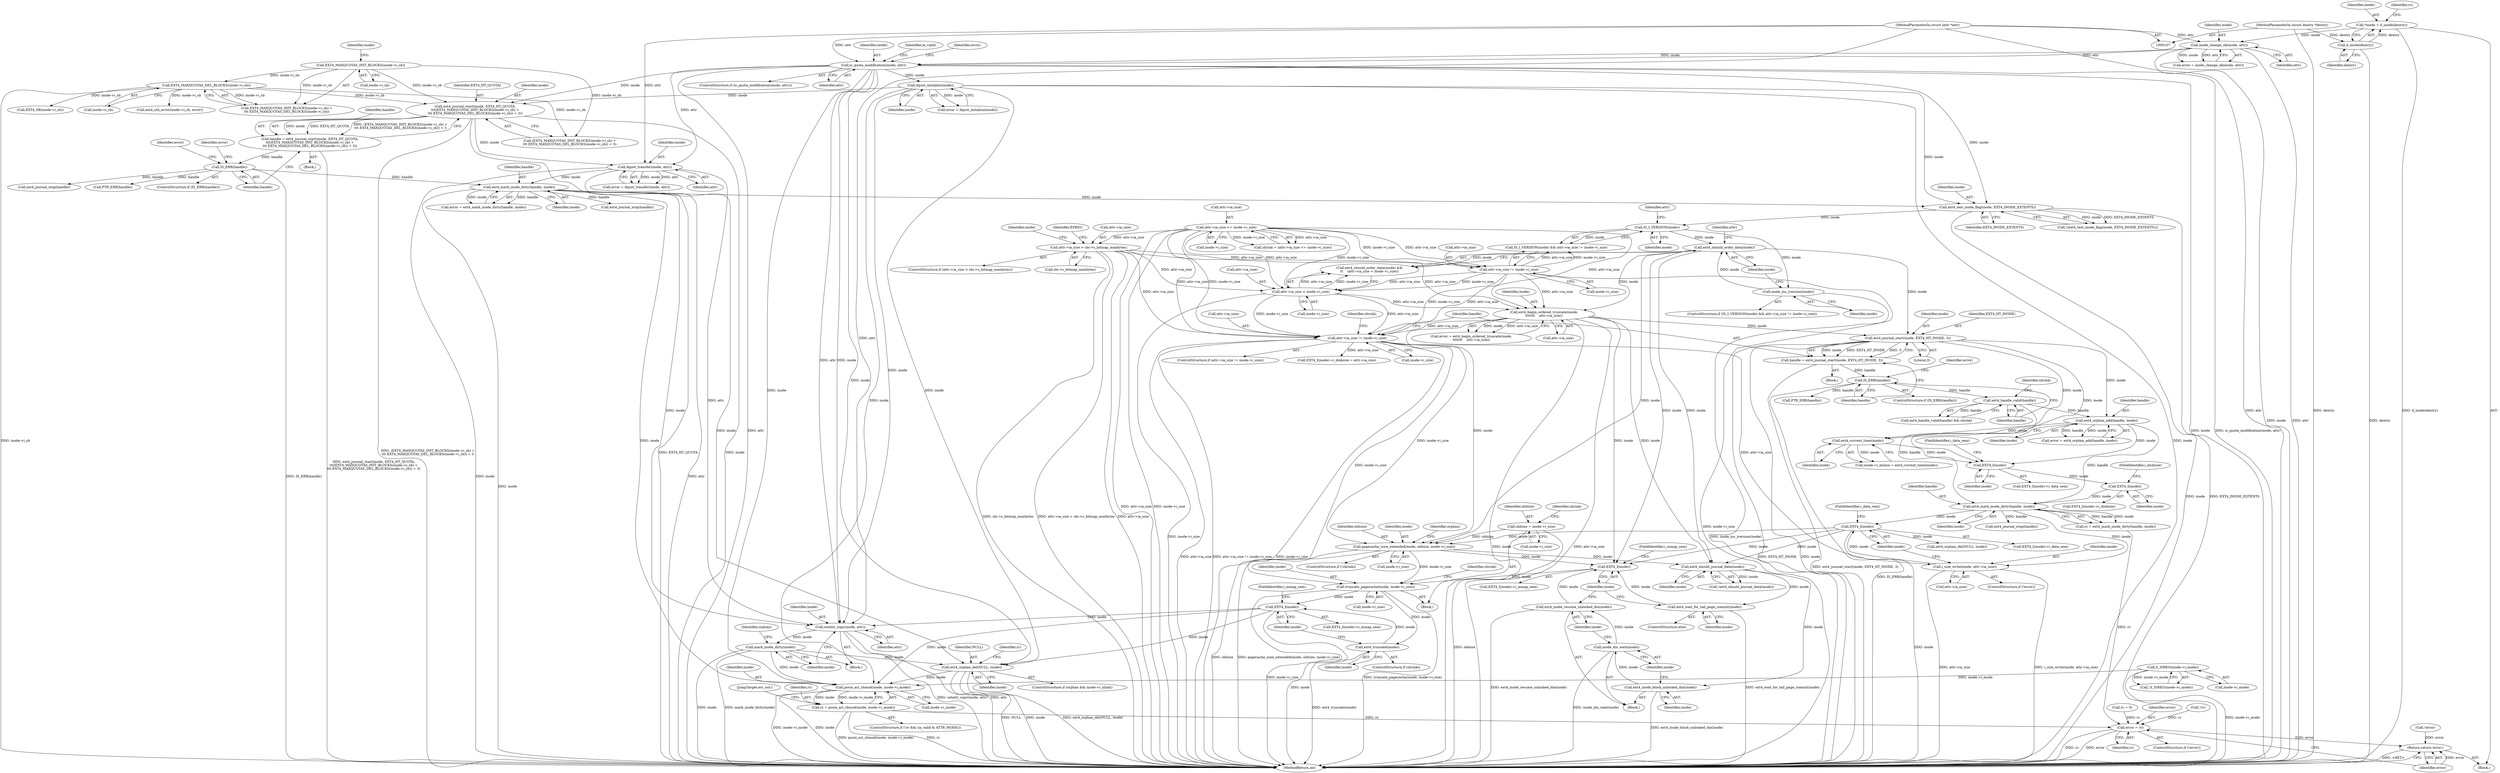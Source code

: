 digraph "0_linux_ea3d7209ca01da209cda6f0dea8be9cc4b7a933b_7@API" {
"1000522" [label="(Call,posix_acl_chmod(inode, inode->i_mode))"];
"1000246" [label="(Call,ext4_mark_inode_dirty(handle, inode))"];
"1000198" [label="(Call,IS_ERR(handle))"];
"1000181" [label="(Call,handle = ext4_journal_start(inode, EXT4_HT_QUOTA,\n\t\t\t(EXT4_MAXQUOTAS_INIT_BLOCKS(inode->i_sb) +\n\t\t\t EXT4_MAXQUOTAS_DEL_BLOCKS(inode->i_sb)) + 3))"];
"1000183" [label="(Call,ext4_journal_start(inode, EXT4_HT_QUOTA,\n\t\t\t(EXT4_MAXQUOTAS_INIT_BLOCKS(inode->i_sb) +\n\t\t\t EXT4_MAXQUOTAS_DEL_BLOCKS(inode->i_sb)) + 3))"];
"1000141" [label="(Call,is_quota_modification(inode, attr))"];
"1000133" [label="(Call,inode_change_ok(inode, attr))"];
"1000112" [label="(Call,*inode = d_inode(dentry))"];
"1000114" [label="(Call,d_inode(dentry))"];
"1000108" [label="(MethodParameterIn,struct dentry *dentry)"];
"1000109" [label="(MethodParameterIn,struct iattr *attr)"];
"1000147" [label="(Call,dquot_initialize(inode))"];
"1000188" [label="(Call,EXT4_MAXQUOTAS_INIT_BLOCKS(inode->i_sb))"];
"1000192" [label="(Call,EXT4_MAXQUOTAS_DEL_BLOCKS(inode->i_sb))"];
"1000208" [label="(Call,dquot_transfer(inode, attr))"];
"1000502" [label="(Call,mark_inode_dirty(inode))"];
"1000499" [label="(Call,setattr_copy(inode, attr))"];
"1000492" [label="(Call,EXT4_I(inode))"];
"1000487" [label="(Call,ext4_truncate(inode))"];
"1000480" [label="(Call,truncate_pagecache(inode, inode->i_size))"];
"1000477" [label="(Call,EXT4_I(inode))"];
"1000335" [label="(Call,ext4_begin_ordered_truncate(inode,\n\t\t\t\t\t\t\t    attr->ia_size))"];
"1000323" [label="(Call,ext4_should_order_data(inode))"];
"1000310" [label="(Call,IS_I_VERSION(inode))"];
"1000277" [label="(Call,ext4_test_inode_flag(inode, EXT4_INODE_EXTENTS))"];
"1000319" [label="(Call,inode_inc_iversion(inode))"];
"1000325" [label="(Call,attr->ia_size < inode->i_size)"];
"1000289" [label="(Call,attr->ia_size > sbi->s_bitmap_maxbytes)"];
"1000268" [label="(Call,attr->ia_size <= inode->i_size)"];
"1000312" [label="(Call,attr->ia_size != inode->i_size)"];
"1000451" [label="(Call,pagecache_isize_extended(inode, oldsize, inode->i_size))"];
"1000434" [label="(Call,EXT4_I(inode))"];
"1000426" [label="(Call,i_size_write(inode, attr->ia_size))"];
"1000414" [label="(Call,ext4_mark_inode_dirty(handle, inode))"];
"1000375" [label="(Call,ext4_orphan_add(handle, inode))"];
"1000369" [label="(Call,ext4_handle_valid(handle))"];
"1000359" [label="(Call,IS_ERR(handle))"];
"1000352" [label="(Call,handle = ext4_journal_start(inode, EXT4_HT_INODE, 3))"];
"1000354" [label="(Call,ext4_journal_start(inode, EXT4_HT_INODE, 3))"];
"1000406" [label="(Call,EXT4_I(inode))"];
"1000401" [label="(Call,EXT4_I(inode))"];
"1000389" [label="(Call,ext4_current_time(inode))"];
"1000344" [label="(Call,attr->ia_size != inode->i_size)"];
"1000260" [label="(Call,oldsize = inode->i_size)"];
"1000469" [label="(Call,ext4_inode_resume_unlocked_dio(inode))"];
"1000467" [label="(Call,inode_dio_wait(inode))"];
"1000465" [label="(Call,ext4_inode_block_unlocked_dio(inode))"];
"1000462" [label="(Call,ext4_should_journal_data(inode))"];
"1000472" [label="(Call,ext4_wait_for_tail_page_commit(inode))"];
"1000510" [label="(Call,ext4_orphan_del(NULL, inode))"];
"1000301" [label="(Call,S_ISREG(inode->i_mode))"];
"1000520" [label="(Call,rc = posix_acl_chmod(inode, inode->i_mode))"];
"1000536" [label="(Call,error = rc)"];
"1000539" [label="(Return,return error;)"];
"1000351" [label="(Block,)"];
"1000433" [label="(Call,EXT4_I(inode)->i_data_sem)"];
"1000141" [label="(Call,is_quota_modification(inode, attr))"];
"1000193" [label="(Call,inode->i_sb)"];
"1000202" [label="(Identifier,error)"];
"1000491" [label="(Call,EXT4_I(inode)->i_mmap_sem)"];
"1000324" [label="(Identifier,inode)"];
"1000277" [label="(Call,ext4_test_inode_flag(inode, EXT4_INODE_EXTENTS))"];
"1000401" [label="(Call,EXT4_I(inode))"];
"1000184" [label="(Identifier,inode)"];
"1000327" [label="(Identifier,attr)"];
"1000400" [label="(Call,EXT4_I(inode)->i_data_sem)"];
"1000353" [label="(Identifier,handle)"];
"1000302" [label="(Call,inode->i_mode)"];
"1000269" [label="(Call,attr->ia_size)"];
"1000479" [label="(FieldIdentifier,i_mmap_sem)"];
"1000448" [label="(ControlStructure,if (!shrink))"];
"1000541" [label="(MethodReturn,int)"];
"1000157" [label="(Identifier,ia_valid)"];
"1000194" [label="(Identifier,inode)"];
"1000210" [label="(Identifier,attr)"];
"1000415" [label="(Identifier,handle)"];
"1000406" [label="(Call,EXT4_I(inode))"];
"1000355" [label="(Identifier,inode)"];
"1000356" [label="(Identifier,EXT4_HT_INODE)"];
"1000300" [label="(Call,!S_ISREG(inode->i_mode))"];
"1000537" [label="(Identifier,error)"];
"1000272" [label="(Call,inode->i_size)"];
"1000262" [label="(Call,inode->i_size)"];
"1000528" [label="(Call,ext4_std_error(inode->i_sb, error))"];
"1000186" [label="(Call,(EXT4_MAXQUOTAS_INIT_BLOCKS(inode->i_sb) +\n\t\t\t EXT4_MAXQUOTAS_DEL_BLOCKS(inode->i_sb)) + 3)"];
"1000335" [label="(Call,ext4_begin_ordered_truncate(inode,\n\t\t\t\t\t\t\t    attr->ia_size))"];
"1000336" [label="(Identifier,inode)"];
"1000461" [label="(Call,!ext4_should_journal_data(inode))"];
"1000377" [label="(Identifier,inode)"];
"1000390" [label="(Identifier,inode)"];
"1000523" [label="(Identifier,inode)"];
"1000499" [label="(Call,setattr_copy(inode, attr))"];
"1000260" [label="(Call,oldsize = inode->i_size)"];
"1000188" [label="(Call,EXT4_MAXQUOTAS_INIT_BLOCKS(inode->i_sb))"];
"1000477" [label="(Call,EXT4_I(inode))"];
"1000454" [label="(Call,inode->i_size)"];
"1000187" [label="(Call,EXT4_MAXQUOTAS_INIT_BLOCKS(inode->i_sb) +\n\t\t\t EXT4_MAXQUOTAS_DEL_BLOCKS(inode->i_sb))"];
"1000267" [label="(Identifier,shrink)"];
"1000301" [label="(Call,S_ISREG(inode->i_mode))"];
"1000183" [label="(Call,ext4_journal_start(inode, EXT4_HT_QUOTA,\n\t\t\t(EXT4_MAXQUOTAS_INIT_BLOCKS(inode->i_sb) +\n\t\t\t EXT4_MAXQUOTAS_DEL_BLOCKS(inode->i_sb)) + 3))"];
"1000352" [label="(Call,handle = ext4_journal_start(inode, EXT4_HT_INODE, 3))"];
"1000486" [label="(Identifier,shrink)"];
"1000354" [label="(Call,ext4_journal_start(inode, EXT4_HT_INODE, 3))"];
"1000326" [label="(Call,attr->ia_size)"];
"1000405" [label="(Call,EXT4_I(inode)->i_disksize)"];
"1000434" [label="(Call,EXT4_I(inode))"];
"1000538" [label="(Identifier,rc)"];
"1000314" [label="(Identifier,attr)"];
"1000471" [label="(ControlStructure,else)"];
"1000140" [label="(ControlStructure,if (is_quota_modification(inode, attr)))"];
"1000527" [label="(JumpTarget,err_out:)"];
"1000348" [label="(Call,inode->i_size)"];
"1000244" [label="(Call,error = ext4_mark_inode_dirty(handle, inode))"];
"1000203" [label="(Call,PTR_ERR(handle))"];
"1000320" [label="(Identifier,inode)"];
"1000427" [label="(Identifier,inode)"];
"1000181" [label="(Call,handle = ext4_journal_start(inode, EXT4_HT_QUOTA,\n\t\t\t(EXT4_MAXQUOTAS_INIT_BLOCKS(inode->i_sb) +\n\t\t\t EXT4_MAXQUOTAS_DEL_BLOCKS(inode->i_sb)) + 3))"];
"1000248" [label="(Identifier,inode)"];
"1000288" [label="(ControlStructure,if (attr->ia_size > sbi->s_bitmap_maxbytes))"];
"1000261" [label="(Identifier,oldsize)"];
"1000214" [label="(Call,ext4_journal_stop(handle))"];
"1000452" [label="(Identifier,inode)"];
"1000478" [label="(Identifier,inode)"];
"1000147" [label="(Call,dquot_initialize(inode))"];
"1000146" [label="(Identifier,error)"];
"1000435" [label="(Identifier,inode)"];
"1000375" [label="(Call,ext4_orphan_add(handle, inode))"];
"1000268" [label="(Call,attr->ia_size <= inode->i_size)"];
"1000450" [label="(Identifier,shrink)"];
"1000198" [label="(Call,IS_ERR(handle))"];
"1000516" [label="(Identifier,rc)"];
"1000536" [label="(Call,error = rc)"];
"1000323" [label="(Call,ext4_should_order_data(inode))"];
"1000414" [label="(Call,ext4_mark_inode_dirty(handle, inode))"];
"1000408" [label="(FieldIdentifier,i_disksize)"];
"1000513" [label="(ControlStructure,if (!rc && (ia_valid & ATTR_MODE)))"];
"1000311" [label="(Identifier,inode)"];
"1000266" [label="(Call,shrink = (attr->ia_size <= inode->i_size))"];
"1000284" [label="(Call,EXT4_SB(inode->i_sb))"];
"1000402" [label="(Identifier,inode)"];
"1000464" [label="(Block,)"];
"1000485" [label="(ControlStructure,if (shrink))"];
"1000143" [label="(Identifier,attr)"];
"1000371" [label="(Identifier,shrink)"];
"1000115" [label="(Identifier,dentry)"];
"1000360" [label="(Identifier,handle)"];
"1000521" [label="(Identifier,rc)"];
"1000520" [label="(Call,rc = posix_acl_chmod(inode, inode->i_mode))"];
"1000337" [label="(Call,attr->ia_size)"];
"1000359" [label="(Call,IS_ERR(handle))"];
"1000522" [label="(Call,posix_acl_chmod(inode, inode->i_mode))"];
"1000498" [label="(Block,)"];
"1000416" [label="(Identifier,inode)"];
"1000437" [label="(Call,ext4_journal_stop(handle))"];
"1000473" [label="(Identifier,inode)"];
"1000511" [label="(Identifier,NULL)"];
"1000376" [label="(Identifier,handle)"];
"1000470" [label="(Identifier,inode)"];
"1000113" [label="(Identifier,inode)"];
"1000134" [label="(Identifier,inode)"];
"1000428" [label="(Call,attr->ia_size)"];
"1000357" [label="(Literal,3)"];
"1000322" [label="(Call,ext4_should_order_data(inode) &&\n\t\t    (attr->ia_size < inode->i_size))"];
"1000385" [label="(Call,inode->i_mtime = ext4_current_time(inode))"];
"1000515" [label="(Call,!rc)"];
"1000290" [label="(Call,attr->ia_size)"];
"1000502" [label="(Call,mark_inode_dirty(inode))"];
"1000423" [label="(ControlStructure,if (!error))"];
"1000309" [label="(Call,IS_I_VERSION(inode) && attr->ia_size != inode->i_size)"];
"1000488" [label="(Identifier,inode)"];
"1000109" [label="(MethodParameterIn,struct iattr *attr)"];
"1000472" [label="(Call,ext4_wait_for_tail_page_commit(inode))"];
"1000476" [label="(Call,EXT4_I(inode)->i_mmap_sem)"];
"1000316" [label="(Call,inode->i_size)"];
"1000458" [label="(Identifier,orphan)"];
"1000436" [label="(FieldIdentifier,i_data_sem)"];
"1000389" [label="(Call,ext4_current_time(inode))"];
"1000289" [label="(Call,attr->ia_size > sbi->s_bitmap_maxbytes)"];
"1000482" [label="(Call,inode->i_size)"];
"1000504" [label="(ControlStructure,if (orphan && inode->i_nlink))"];
"1000303" [label="(Identifier,inode)"];
"1000466" [label="(Identifier,inode)"];
"1000451" [label="(Call,pagecache_isize_extended(inode, oldsize, inode->i_size))"];
"1000370" [label="(Identifier,handle)"];
"1000364" [label="(Call,PTR_ERR(handle))"];
"1000481" [label="(Identifier,inode)"];
"1000412" [label="(Call,rc = ext4_mark_inode_dirty(handle, inode))"];
"1000373" [label="(Call,error = ext4_orphan_add(handle, inode))"];
"1000492" [label="(Call,EXT4_I(inode))"];
"1000192" [label="(Call,EXT4_MAXQUOTAS_DEL_BLOCKS(inode->i_sb))"];
"1000112" [label="(Call,*inode = d_inode(dentry))"];
"1000510" [label="(Call,ext4_orphan_del(NULL, inode))"];
"1000512" [label="(Identifier,inode)"];
"1000182" [label="(Identifier,handle)"];
"1000480" [label="(Call,truncate_pagecache(inode, inode->i_size))"];
"1000257" [label="(Block,)"];
"1000343" [label="(ControlStructure,if (attr->ia_size != inode->i_size))"];
"1000533" [label="(ControlStructure,if (!error))"];
"1000249" [label="(Call,ext4_journal_stop(handle))"];
"1000131" [label="(Call,error = inode_change_ok(inode, attr))"];
"1000493" [label="(Identifier,inode)"];
"1000453" [label="(Identifier,oldsize)"];
"1000444" [label="(Call,ext4_orphan_del(NULL, inode))"];
"1000363" [label="(Identifier,error)"];
"1000148" [label="(Identifier,inode)"];
"1000469" [label="(Call,ext4_inode_resume_unlocked_dio(inode))"];
"1000278" [label="(Identifier,inode)"];
"1000540" [label="(Identifier,error)"];
"1000524" [label="(Call,inode->i_mode)"];
"1000179" [label="(Block,)"];
"1000279" [label="(Identifier,EXT4_INODE_EXTENTS)"];
"1000298" [label="(Identifier,EFBIG)"];
"1000368" [label="(Call,ext4_handle_valid(handle) && shrink)"];
"1000209" [label="(Identifier,inode)"];
"1000246" [label="(Call,ext4_mark_inode_dirty(handle, inode))"];
"1000145" [label="(Call,error = dquot_initialize(inode))"];
"1000206" [label="(Call,error = dquot_transfer(inode, attr))"];
"1000142" [label="(Identifier,inode)"];
"1000369" [label="(Call,ext4_handle_valid(handle))"];
"1000135" [label="(Identifier,attr)"];
"1000325" [label="(Call,attr->ia_size < inode->i_size)"];
"1000207" [label="(Identifier,error)"];
"1000185" [label="(Identifier,EXT4_HT_QUOTA)"];
"1000312" [label="(Call,attr->ia_size != inode->i_size)"];
"1000465" [label="(Call,ext4_inode_block_unlocked_dio(inode))"];
"1000403" [label="(FieldIdentifier,i_data_sem)"];
"1000539" [label="(Return,return error;)"];
"1000404" [label="(Call,EXT4_I(inode)->i_disksize = attr->ia_size)"];
"1000308" [label="(ControlStructure,if (IS_I_VERSION(inode) && attr->ia_size != inode->i_size))"];
"1000467" [label="(Call,inode_dio_wait(inode))"];
"1000500" [label="(Identifier,inode)"];
"1000494" [label="(FieldIdentifier,i_mmap_sem)"];
"1000462" [label="(Call,ext4_should_journal_data(inode))"];
"1000208" [label="(Call,dquot_transfer(inode, attr))"];
"1000329" [label="(Call,inode->i_size)"];
"1000197" [label="(ControlStructure,if (IS_ERR(handle)))"];
"1000189" [label="(Call,inode->i_sb)"];
"1000276" [label="(Call,!(ext4_test_inode_flag(inode, EXT4_INODE_EXTENTS)))"];
"1000118" [label="(Call,rc = 0)"];
"1000119" [label="(Identifier,rc)"];
"1000506" [label="(Identifier,orphan)"];
"1000114" [label="(Call,d_inode(dentry))"];
"1000358" [label="(ControlStructure,if (IS_ERR(handle)))"];
"1000313" [label="(Call,attr->ia_size)"];
"1000310" [label="(Call,IS_I_VERSION(inode))"];
"1000407" [label="(Identifier,inode)"];
"1000463" [label="(Identifier,inode)"];
"1000534" [label="(Call,!error)"];
"1000293" [label="(Call,sbi->s_bitmap_maxbytes)"];
"1000503" [label="(Identifier,inode)"];
"1000247" [label="(Identifier,handle)"];
"1000468" [label="(Identifier,inode)"];
"1000345" [label="(Call,attr->ia_size)"];
"1000133" [label="(Call,inode_change_ok(inode, attr))"];
"1000319" [label="(Call,inode_inc_iversion(inode))"];
"1000426" [label="(Call,i_size_write(inode, attr->ia_size))"];
"1000199" [label="(Identifier,handle)"];
"1000501" [label="(Identifier,attr)"];
"1000333" [label="(Call,error = ext4_begin_ordered_truncate(inode,\n\t\t\t\t\t\t\t    attr->ia_size))"];
"1000344" [label="(Call,attr->ia_size != inode->i_size)"];
"1000108" [label="(MethodParameterIn,struct dentry *dentry)"];
"1000487" [label="(Call,ext4_truncate(inode))"];
"1000110" [label="(Block,)"];
"1000522" -> "1000520"  [label="AST: "];
"1000522" -> "1000524"  [label="CFG: "];
"1000523" -> "1000522"  [label="AST: "];
"1000524" -> "1000522"  [label="AST: "];
"1000520" -> "1000522"  [label="CFG: "];
"1000522" -> "1000541"  [label="DDG: inode->i_mode"];
"1000522" -> "1000541"  [label="DDG: inode"];
"1000522" -> "1000520"  [label="DDG: inode"];
"1000522" -> "1000520"  [label="DDG: inode->i_mode"];
"1000246" -> "1000522"  [label="DDG: inode"];
"1000141" -> "1000522"  [label="DDG: inode"];
"1000502" -> "1000522"  [label="DDG: inode"];
"1000492" -> "1000522"  [label="DDG: inode"];
"1000147" -> "1000522"  [label="DDG: inode"];
"1000510" -> "1000522"  [label="DDG: inode"];
"1000301" -> "1000522"  [label="DDG: inode->i_mode"];
"1000246" -> "1000244"  [label="AST: "];
"1000246" -> "1000248"  [label="CFG: "];
"1000247" -> "1000246"  [label="AST: "];
"1000248" -> "1000246"  [label="AST: "];
"1000244" -> "1000246"  [label="CFG: "];
"1000246" -> "1000541"  [label="DDG: inode"];
"1000246" -> "1000244"  [label="DDG: handle"];
"1000246" -> "1000244"  [label="DDG: inode"];
"1000198" -> "1000246"  [label="DDG: handle"];
"1000208" -> "1000246"  [label="DDG: inode"];
"1000246" -> "1000249"  [label="DDG: handle"];
"1000246" -> "1000277"  [label="DDG: inode"];
"1000246" -> "1000499"  [label="DDG: inode"];
"1000246" -> "1000510"  [label="DDG: inode"];
"1000198" -> "1000197"  [label="AST: "];
"1000198" -> "1000199"  [label="CFG: "];
"1000199" -> "1000198"  [label="AST: "];
"1000202" -> "1000198"  [label="CFG: "];
"1000207" -> "1000198"  [label="CFG: "];
"1000198" -> "1000541"  [label="DDG: IS_ERR(handle)"];
"1000181" -> "1000198"  [label="DDG: handle"];
"1000198" -> "1000203"  [label="DDG: handle"];
"1000198" -> "1000214"  [label="DDG: handle"];
"1000181" -> "1000179"  [label="AST: "];
"1000181" -> "1000183"  [label="CFG: "];
"1000182" -> "1000181"  [label="AST: "];
"1000183" -> "1000181"  [label="AST: "];
"1000199" -> "1000181"  [label="CFG: "];
"1000181" -> "1000541"  [label="DDG: ext4_journal_start(inode, EXT4_HT_QUOTA,\n\t\t\t(EXT4_MAXQUOTAS_INIT_BLOCKS(inode->i_sb) +\n\t\t\t EXT4_MAXQUOTAS_DEL_BLOCKS(inode->i_sb)) + 3)"];
"1000183" -> "1000181"  [label="DDG: inode"];
"1000183" -> "1000181"  [label="DDG: EXT4_HT_QUOTA"];
"1000183" -> "1000181"  [label="DDG: (EXT4_MAXQUOTAS_INIT_BLOCKS(inode->i_sb) +\n\t\t\t EXT4_MAXQUOTAS_DEL_BLOCKS(inode->i_sb)) + 3"];
"1000183" -> "1000186"  [label="CFG: "];
"1000184" -> "1000183"  [label="AST: "];
"1000185" -> "1000183"  [label="AST: "];
"1000186" -> "1000183"  [label="AST: "];
"1000183" -> "1000541"  [label="DDG: (EXT4_MAXQUOTAS_INIT_BLOCKS(inode->i_sb) +\n\t\t\t EXT4_MAXQUOTAS_DEL_BLOCKS(inode->i_sb)) + 3"];
"1000183" -> "1000541"  [label="DDG: EXT4_HT_QUOTA"];
"1000183" -> "1000541"  [label="DDG: inode"];
"1000141" -> "1000183"  [label="DDG: inode"];
"1000147" -> "1000183"  [label="DDG: inode"];
"1000188" -> "1000183"  [label="DDG: inode->i_sb"];
"1000192" -> "1000183"  [label="DDG: inode->i_sb"];
"1000183" -> "1000208"  [label="DDG: inode"];
"1000141" -> "1000140"  [label="AST: "];
"1000141" -> "1000143"  [label="CFG: "];
"1000142" -> "1000141"  [label="AST: "];
"1000143" -> "1000141"  [label="AST: "];
"1000146" -> "1000141"  [label="CFG: "];
"1000157" -> "1000141"  [label="CFG: "];
"1000141" -> "1000541"  [label="DDG: inode"];
"1000141" -> "1000541"  [label="DDG: is_quota_modification(inode, attr)"];
"1000141" -> "1000541"  [label="DDG: attr"];
"1000133" -> "1000141"  [label="DDG: inode"];
"1000133" -> "1000141"  [label="DDG: attr"];
"1000109" -> "1000141"  [label="DDG: attr"];
"1000141" -> "1000147"  [label="DDG: inode"];
"1000141" -> "1000208"  [label="DDG: attr"];
"1000141" -> "1000277"  [label="DDG: inode"];
"1000141" -> "1000499"  [label="DDG: inode"];
"1000141" -> "1000499"  [label="DDG: attr"];
"1000141" -> "1000510"  [label="DDG: inode"];
"1000133" -> "1000131"  [label="AST: "];
"1000133" -> "1000135"  [label="CFG: "];
"1000134" -> "1000133"  [label="AST: "];
"1000135" -> "1000133"  [label="AST: "];
"1000131" -> "1000133"  [label="CFG: "];
"1000133" -> "1000541"  [label="DDG: inode"];
"1000133" -> "1000541"  [label="DDG: attr"];
"1000133" -> "1000131"  [label="DDG: inode"];
"1000133" -> "1000131"  [label="DDG: attr"];
"1000112" -> "1000133"  [label="DDG: inode"];
"1000109" -> "1000133"  [label="DDG: attr"];
"1000112" -> "1000110"  [label="AST: "];
"1000112" -> "1000114"  [label="CFG: "];
"1000113" -> "1000112"  [label="AST: "];
"1000114" -> "1000112"  [label="AST: "];
"1000119" -> "1000112"  [label="CFG: "];
"1000112" -> "1000541"  [label="DDG: d_inode(dentry)"];
"1000114" -> "1000112"  [label="DDG: dentry"];
"1000114" -> "1000115"  [label="CFG: "];
"1000115" -> "1000114"  [label="AST: "];
"1000114" -> "1000541"  [label="DDG: dentry"];
"1000108" -> "1000114"  [label="DDG: dentry"];
"1000108" -> "1000107"  [label="AST: "];
"1000108" -> "1000541"  [label="DDG: dentry"];
"1000109" -> "1000107"  [label="AST: "];
"1000109" -> "1000541"  [label="DDG: attr"];
"1000109" -> "1000208"  [label="DDG: attr"];
"1000109" -> "1000499"  [label="DDG: attr"];
"1000147" -> "1000145"  [label="AST: "];
"1000147" -> "1000148"  [label="CFG: "];
"1000148" -> "1000147"  [label="AST: "];
"1000145" -> "1000147"  [label="CFG: "];
"1000147" -> "1000541"  [label="DDG: inode"];
"1000147" -> "1000145"  [label="DDG: inode"];
"1000147" -> "1000277"  [label="DDG: inode"];
"1000147" -> "1000499"  [label="DDG: inode"];
"1000147" -> "1000510"  [label="DDG: inode"];
"1000188" -> "1000187"  [label="AST: "];
"1000188" -> "1000189"  [label="CFG: "];
"1000189" -> "1000188"  [label="AST: "];
"1000194" -> "1000188"  [label="CFG: "];
"1000188" -> "1000186"  [label="DDG: inode->i_sb"];
"1000188" -> "1000187"  [label="DDG: inode->i_sb"];
"1000188" -> "1000192"  [label="DDG: inode->i_sb"];
"1000192" -> "1000187"  [label="AST: "];
"1000192" -> "1000193"  [label="CFG: "];
"1000193" -> "1000192"  [label="AST: "];
"1000187" -> "1000192"  [label="CFG: "];
"1000192" -> "1000541"  [label="DDG: inode->i_sb"];
"1000192" -> "1000186"  [label="DDG: inode->i_sb"];
"1000192" -> "1000187"  [label="DDG: inode->i_sb"];
"1000192" -> "1000284"  [label="DDG: inode->i_sb"];
"1000192" -> "1000528"  [label="DDG: inode->i_sb"];
"1000208" -> "1000206"  [label="AST: "];
"1000208" -> "1000210"  [label="CFG: "];
"1000209" -> "1000208"  [label="AST: "];
"1000210" -> "1000208"  [label="AST: "];
"1000206" -> "1000208"  [label="CFG: "];
"1000208" -> "1000541"  [label="DDG: inode"];
"1000208" -> "1000541"  [label="DDG: attr"];
"1000208" -> "1000206"  [label="DDG: inode"];
"1000208" -> "1000206"  [label="DDG: attr"];
"1000208" -> "1000499"  [label="DDG: attr"];
"1000502" -> "1000498"  [label="AST: "];
"1000502" -> "1000503"  [label="CFG: "];
"1000503" -> "1000502"  [label="AST: "];
"1000506" -> "1000502"  [label="CFG: "];
"1000502" -> "1000541"  [label="DDG: inode"];
"1000502" -> "1000541"  [label="DDG: mark_inode_dirty(inode)"];
"1000499" -> "1000502"  [label="DDG: inode"];
"1000502" -> "1000510"  [label="DDG: inode"];
"1000499" -> "1000498"  [label="AST: "];
"1000499" -> "1000501"  [label="CFG: "];
"1000500" -> "1000499"  [label="AST: "];
"1000501" -> "1000499"  [label="AST: "];
"1000503" -> "1000499"  [label="CFG: "];
"1000499" -> "1000541"  [label="DDG: setattr_copy(inode, attr)"];
"1000499" -> "1000541"  [label="DDG: attr"];
"1000492" -> "1000499"  [label="DDG: inode"];
"1000492" -> "1000491"  [label="AST: "];
"1000492" -> "1000493"  [label="CFG: "];
"1000493" -> "1000492"  [label="AST: "];
"1000494" -> "1000492"  [label="CFG: "];
"1000492" -> "1000541"  [label="DDG: inode"];
"1000487" -> "1000492"  [label="DDG: inode"];
"1000480" -> "1000492"  [label="DDG: inode"];
"1000492" -> "1000510"  [label="DDG: inode"];
"1000487" -> "1000485"  [label="AST: "];
"1000487" -> "1000488"  [label="CFG: "];
"1000488" -> "1000487"  [label="AST: "];
"1000493" -> "1000487"  [label="CFG: "];
"1000487" -> "1000541"  [label="DDG: ext4_truncate(inode)"];
"1000480" -> "1000487"  [label="DDG: inode"];
"1000480" -> "1000257"  [label="AST: "];
"1000480" -> "1000482"  [label="CFG: "];
"1000481" -> "1000480"  [label="AST: "];
"1000482" -> "1000480"  [label="AST: "];
"1000486" -> "1000480"  [label="CFG: "];
"1000480" -> "1000541"  [label="DDG: truncate_pagecache(inode, inode->i_size)"];
"1000480" -> "1000541"  [label="DDG: inode->i_size"];
"1000477" -> "1000480"  [label="DDG: inode"];
"1000344" -> "1000480"  [label="DDG: inode->i_size"];
"1000451" -> "1000480"  [label="DDG: inode->i_size"];
"1000477" -> "1000476"  [label="AST: "];
"1000477" -> "1000478"  [label="CFG: "];
"1000478" -> "1000477"  [label="AST: "];
"1000479" -> "1000477"  [label="CFG: "];
"1000335" -> "1000477"  [label="DDG: inode"];
"1000451" -> "1000477"  [label="DDG: inode"];
"1000469" -> "1000477"  [label="DDG: inode"];
"1000434" -> "1000477"  [label="DDG: inode"];
"1000323" -> "1000477"  [label="DDG: inode"];
"1000472" -> "1000477"  [label="DDG: inode"];
"1000335" -> "1000333"  [label="AST: "];
"1000335" -> "1000337"  [label="CFG: "];
"1000336" -> "1000335"  [label="AST: "];
"1000337" -> "1000335"  [label="AST: "];
"1000333" -> "1000335"  [label="CFG: "];
"1000335" -> "1000541"  [label="DDG: inode"];
"1000335" -> "1000541"  [label="DDG: attr->ia_size"];
"1000335" -> "1000333"  [label="DDG: inode"];
"1000335" -> "1000333"  [label="DDG: attr->ia_size"];
"1000323" -> "1000335"  [label="DDG: inode"];
"1000325" -> "1000335"  [label="DDG: attr->ia_size"];
"1000289" -> "1000335"  [label="DDG: attr->ia_size"];
"1000312" -> "1000335"  [label="DDG: attr->ia_size"];
"1000268" -> "1000335"  [label="DDG: attr->ia_size"];
"1000335" -> "1000344"  [label="DDG: attr->ia_size"];
"1000335" -> "1000354"  [label="DDG: inode"];
"1000335" -> "1000451"  [label="DDG: inode"];
"1000335" -> "1000462"  [label="DDG: inode"];
"1000323" -> "1000322"  [label="AST: "];
"1000323" -> "1000324"  [label="CFG: "];
"1000324" -> "1000323"  [label="AST: "];
"1000327" -> "1000323"  [label="CFG: "];
"1000322" -> "1000323"  [label="CFG: "];
"1000323" -> "1000322"  [label="DDG: inode"];
"1000310" -> "1000323"  [label="DDG: inode"];
"1000319" -> "1000323"  [label="DDG: inode"];
"1000323" -> "1000354"  [label="DDG: inode"];
"1000323" -> "1000451"  [label="DDG: inode"];
"1000323" -> "1000462"  [label="DDG: inode"];
"1000310" -> "1000309"  [label="AST: "];
"1000310" -> "1000311"  [label="CFG: "];
"1000311" -> "1000310"  [label="AST: "];
"1000314" -> "1000310"  [label="CFG: "];
"1000309" -> "1000310"  [label="CFG: "];
"1000310" -> "1000309"  [label="DDG: inode"];
"1000277" -> "1000310"  [label="DDG: inode"];
"1000310" -> "1000319"  [label="DDG: inode"];
"1000277" -> "1000276"  [label="AST: "];
"1000277" -> "1000279"  [label="CFG: "];
"1000278" -> "1000277"  [label="AST: "];
"1000279" -> "1000277"  [label="AST: "];
"1000276" -> "1000277"  [label="CFG: "];
"1000277" -> "1000541"  [label="DDG: inode"];
"1000277" -> "1000541"  [label="DDG: EXT4_INODE_EXTENTS"];
"1000277" -> "1000276"  [label="DDG: inode"];
"1000277" -> "1000276"  [label="DDG: EXT4_INODE_EXTENTS"];
"1000319" -> "1000308"  [label="AST: "];
"1000319" -> "1000320"  [label="CFG: "];
"1000320" -> "1000319"  [label="AST: "];
"1000324" -> "1000319"  [label="CFG: "];
"1000319" -> "1000541"  [label="DDG: inode_inc_iversion(inode)"];
"1000325" -> "1000322"  [label="AST: "];
"1000325" -> "1000329"  [label="CFG: "];
"1000326" -> "1000325"  [label="AST: "];
"1000329" -> "1000325"  [label="AST: "];
"1000322" -> "1000325"  [label="CFG: "];
"1000325" -> "1000541"  [label="DDG: inode->i_size"];
"1000325" -> "1000322"  [label="DDG: attr->ia_size"];
"1000325" -> "1000322"  [label="DDG: inode->i_size"];
"1000289" -> "1000325"  [label="DDG: attr->ia_size"];
"1000312" -> "1000325"  [label="DDG: attr->ia_size"];
"1000312" -> "1000325"  [label="DDG: inode->i_size"];
"1000268" -> "1000325"  [label="DDG: attr->ia_size"];
"1000268" -> "1000325"  [label="DDG: inode->i_size"];
"1000325" -> "1000344"  [label="DDG: attr->ia_size"];
"1000325" -> "1000344"  [label="DDG: inode->i_size"];
"1000289" -> "1000288"  [label="AST: "];
"1000289" -> "1000293"  [label="CFG: "];
"1000290" -> "1000289"  [label="AST: "];
"1000293" -> "1000289"  [label="AST: "];
"1000298" -> "1000289"  [label="CFG: "];
"1000303" -> "1000289"  [label="CFG: "];
"1000289" -> "1000541"  [label="DDG: attr->ia_size"];
"1000289" -> "1000541"  [label="DDG: sbi->s_bitmap_maxbytes"];
"1000289" -> "1000541"  [label="DDG: attr->ia_size > sbi->s_bitmap_maxbytes"];
"1000268" -> "1000289"  [label="DDG: attr->ia_size"];
"1000289" -> "1000312"  [label="DDG: attr->ia_size"];
"1000289" -> "1000344"  [label="DDG: attr->ia_size"];
"1000268" -> "1000266"  [label="AST: "];
"1000268" -> "1000272"  [label="CFG: "];
"1000269" -> "1000268"  [label="AST: "];
"1000272" -> "1000268"  [label="AST: "];
"1000266" -> "1000268"  [label="CFG: "];
"1000268" -> "1000541"  [label="DDG: attr->ia_size"];
"1000268" -> "1000541"  [label="DDG: inode->i_size"];
"1000268" -> "1000266"  [label="DDG: attr->ia_size"];
"1000268" -> "1000266"  [label="DDG: inode->i_size"];
"1000268" -> "1000312"  [label="DDG: attr->ia_size"];
"1000268" -> "1000312"  [label="DDG: inode->i_size"];
"1000268" -> "1000344"  [label="DDG: attr->ia_size"];
"1000268" -> "1000344"  [label="DDG: inode->i_size"];
"1000312" -> "1000309"  [label="AST: "];
"1000312" -> "1000316"  [label="CFG: "];
"1000313" -> "1000312"  [label="AST: "];
"1000316" -> "1000312"  [label="AST: "];
"1000309" -> "1000312"  [label="CFG: "];
"1000312" -> "1000541"  [label="DDG: inode->i_size"];
"1000312" -> "1000309"  [label="DDG: attr->ia_size"];
"1000312" -> "1000309"  [label="DDG: inode->i_size"];
"1000312" -> "1000344"  [label="DDG: attr->ia_size"];
"1000312" -> "1000344"  [label="DDG: inode->i_size"];
"1000451" -> "1000448"  [label="AST: "];
"1000451" -> "1000454"  [label="CFG: "];
"1000452" -> "1000451"  [label="AST: "];
"1000453" -> "1000451"  [label="AST: "];
"1000454" -> "1000451"  [label="AST: "];
"1000458" -> "1000451"  [label="CFG: "];
"1000451" -> "1000541"  [label="DDG: oldsize"];
"1000451" -> "1000541"  [label="DDG: pagecache_isize_extended(inode, oldsize, inode->i_size)"];
"1000434" -> "1000451"  [label="DDG: inode"];
"1000260" -> "1000451"  [label="DDG: oldsize"];
"1000344" -> "1000451"  [label="DDG: inode->i_size"];
"1000451" -> "1000462"  [label="DDG: inode"];
"1000434" -> "1000433"  [label="AST: "];
"1000434" -> "1000435"  [label="CFG: "];
"1000435" -> "1000434"  [label="AST: "];
"1000436" -> "1000434"  [label="CFG: "];
"1000434" -> "1000541"  [label="DDG: inode"];
"1000426" -> "1000434"  [label="DDG: inode"];
"1000414" -> "1000434"  [label="DDG: inode"];
"1000434" -> "1000444"  [label="DDG: inode"];
"1000434" -> "1000462"  [label="DDG: inode"];
"1000426" -> "1000423"  [label="AST: "];
"1000426" -> "1000428"  [label="CFG: "];
"1000427" -> "1000426"  [label="AST: "];
"1000428" -> "1000426"  [label="AST: "];
"1000435" -> "1000426"  [label="CFG: "];
"1000426" -> "1000541"  [label="DDG: attr->ia_size"];
"1000426" -> "1000541"  [label="DDG: i_size_write(inode, attr->ia_size)"];
"1000414" -> "1000426"  [label="DDG: inode"];
"1000344" -> "1000426"  [label="DDG: attr->ia_size"];
"1000414" -> "1000412"  [label="AST: "];
"1000414" -> "1000416"  [label="CFG: "];
"1000415" -> "1000414"  [label="AST: "];
"1000416" -> "1000414"  [label="AST: "];
"1000412" -> "1000414"  [label="CFG: "];
"1000414" -> "1000412"  [label="DDG: handle"];
"1000414" -> "1000412"  [label="DDG: inode"];
"1000375" -> "1000414"  [label="DDG: handle"];
"1000369" -> "1000414"  [label="DDG: handle"];
"1000406" -> "1000414"  [label="DDG: inode"];
"1000414" -> "1000437"  [label="DDG: handle"];
"1000375" -> "1000373"  [label="AST: "];
"1000375" -> "1000377"  [label="CFG: "];
"1000376" -> "1000375"  [label="AST: "];
"1000377" -> "1000375"  [label="AST: "];
"1000373" -> "1000375"  [label="CFG: "];
"1000375" -> "1000373"  [label="DDG: handle"];
"1000375" -> "1000373"  [label="DDG: inode"];
"1000369" -> "1000375"  [label="DDG: handle"];
"1000354" -> "1000375"  [label="DDG: inode"];
"1000375" -> "1000389"  [label="DDG: inode"];
"1000375" -> "1000401"  [label="DDG: inode"];
"1000369" -> "1000368"  [label="AST: "];
"1000369" -> "1000370"  [label="CFG: "];
"1000370" -> "1000369"  [label="AST: "];
"1000371" -> "1000369"  [label="CFG: "];
"1000368" -> "1000369"  [label="CFG: "];
"1000369" -> "1000368"  [label="DDG: handle"];
"1000359" -> "1000369"  [label="DDG: handle"];
"1000359" -> "1000358"  [label="AST: "];
"1000359" -> "1000360"  [label="CFG: "];
"1000360" -> "1000359"  [label="AST: "];
"1000363" -> "1000359"  [label="CFG: "];
"1000370" -> "1000359"  [label="CFG: "];
"1000359" -> "1000541"  [label="DDG: IS_ERR(handle)"];
"1000352" -> "1000359"  [label="DDG: handle"];
"1000359" -> "1000364"  [label="DDG: handle"];
"1000352" -> "1000351"  [label="AST: "];
"1000352" -> "1000354"  [label="CFG: "];
"1000353" -> "1000352"  [label="AST: "];
"1000354" -> "1000352"  [label="AST: "];
"1000360" -> "1000352"  [label="CFG: "];
"1000352" -> "1000541"  [label="DDG: ext4_journal_start(inode, EXT4_HT_INODE, 3)"];
"1000354" -> "1000352"  [label="DDG: inode"];
"1000354" -> "1000352"  [label="DDG: EXT4_HT_INODE"];
"1000354" -> "1000352"  [label="DDG: 3"];
"1000354" -> "1000357"  [label="CFG: "];
"1000355" -> "1000354"  [label="AST: "];
"1000356" -> "1000354"  [label="AST: "];
"1000357" -> "1000354"  [label="AST: "];
"1000354" -> "1000541"  [label="DDG: EXT4_HT_INODE"];
"1000354" -> "1000541"  [label="DDG: inode"];
"1000354" -> "1000389"  [label="DDG: inode"];
"1000354" -> "1000401"  [label="DDG: inode"];
"1000406" -> "1000405"  [label="AST: "];
"1000406" -> "1000407"  [label="CFG: "];
"1000407" -> "1000406"  [label="AST: "];
"1000408" -> "1000406"  [label="CFG: "];
"1000401" -> "1000406"  [label="DDG: inode"];
"1000401" -> "1000400"  [label="AST: "];
"1000401" -> "1000402"  [label="CFG: "];
"1000402" -> "1000401"  [label="AST: "];
"1000403" -> "1000401"  [label="CFG: "];
"1000389" -> "1000401"  [label="DDG: inode"];
"1000389" -> "1000385"  [label="AST: "];
"1000389" -> "1000390"  [label="CFG: "];
"1000390" -> "1000389"  [label="AST: "];
"1000385" -> "1000389"  [label="CFG: "];
"1000389" -> "1000385"  [label="DDG: inode"];
"1000344" -> "1000343"  [label="AST: "];
"1000344" -> "1000348"  [label="CFG: "];
"1000345" -> "1000344"  [label="AST: "];
"1000348" -> "1000344"  [label="AST: "];
"1000353" -> "1000344"  [label="CFG: "];
"1000450" -> "1000344"  [label="CFG: "];
"1000344" -> "1000541"  [label="DDG: attr->ia_size != inode->i_size"];
"1000344" -> "1000541"  [label="DDG: inode->i_size"];
"1000344" -> "1000541"  [label="DDG: attr->ia_size"];
"1000344" -> "1000404"  [label="DDG: attr->ia_size"];
"1000260" -> "1000257"  [label="AST: "];
"1000260" -> "1000262"  [label="CFG: "];
"1000261" -> "1000260"  [label="AST: "];
"1000262" -> "1000260"  [label="AST: "];
"1000267" -> "1000260"  [label="CFG: "];
"1000260" -> "1000541"  [label="DDG: oldsize"];
"1000469" -> "1000464"  [label="AST: "];
"1000469" -> "1000470"  [label="CFG: "];
"1000470" -> "1000469"  [label="AST: "];
"1000478" -> "1000469"  [label="CFG: "];
"1000469" -> "1000541"  [label="DDG: ext4_inode_resume_unlocked_dio(inode)"];
"1000467" -> "1000469"  [label="DDG: inode"];
"1000467" -> "1000464"  [label="AST: "];
"1000467" -> "1000468"  [label="CFG: "];
"1000468" -> "1000467"  [label="AST: "];
"1000470" -> "1000467"  [label="CFG: "];
"1000467" -> "1000541"  [label="DDG: inode_dio_wait(inode)"];
"1000465" -> "1000467"  [label="DDG: inode"];
"1000465" -> "1000464"  [label="AST: "];
"1000465" -> "1000466"  [label="CFG: "];
"1000466" -> "1000465"  [label="AST: "];
"1000468" -> "1000465"  [label="CFG: "];
"1000465" -> "1000541"  [label="DDG: ext4_inode_block_unlocked_dio(inode)"];
"1000462" -> "1000465"  [label="DDG: inode"];
"1000462" -> "1000461"  [label="AST: "];
"1000462" -> "1000463"  [label="CFG: "];
"1000463" -> "1000462"  [label="AST: "];
"1000461" -> "1000462"  [label="CFG: "];
"1000462" -> "1000461"  [label="DDG: inode"];
"1000462" -> "1000472"  [label="DDG: inode"];
"1000472" -> "1000471"  [label="AST: "];
"1000472" -> "1000473"  [label="CFG: "];
"1000473" -> "1000472"  [label="AST: "];
"1000478" -> "1000472"  [label="CFG: "];
"1000472" -> "1000541"  [label="DDG: ext4_wait_for_tail_page_commit(inode)"];
"1000510" -> "1000504"  [label="AST: "];
"1000510" -> "1000512"  [label="CFG: "];
"1000511" -> "1000510"  [label="AST: "];
"1000512" -> "1000510"  [label="AST: "];
"1000516" -> "1000510"  [label="CFG: "];
"1000510" -> "1000541"  [label="DDG: NULL"];
"1000510" -> "1000541"  [label="DDG: inode"];
"1000510" -> "1000541"  [label="DDG: ext4_orphan_del(NULL, inode)"];
"1000301" -> "1000300"  [label="AST: "];
"1000301" -> "1000302"  [label="CFG: "];
"1000302" -> "1000301"  [label="AST: "];
"1000300" -> "1000301"  [label="CFG: "];
"1000301" -> "1000541"  [label="DDG: inode->i_mode"];
"1000301" -> "1000300"  [label="DDG: inode->i_mode"];
"1000520" -> "1000513"  [label="AST: "];
"1000521" -> "1000520"  [label="AST: "];
"1000527" -> "1000520"  [label="CFG: "];
"1000520" -> "1000541"  [label="DDG: posix_acl_chmod(inode, inode->i_mode)"];
"1000520" -> "1000541"  [label="DDG: rc"];
"1000520" -> "1000536"  [label="DDG: rc"];
"1000536" -> "1000533"  [label="AST: "];
"1000536" -> "1000538"  [label="CFG: "];
"1000537" -> "1000536"  [label="AST: "];
"1000538" -> "1000536"  [label="AST: "];
"1000540" -> "1000536"  [label="CFG: "];
"1000536" -> "1000541"  [label="DDG: rc"];
"1000536" -> "1000541"  [label="DDG: error"];
"1000412" -> "1000536"  [label="DDG: rc"];
"1000118" -> "1000536"  [label="DDG: rc"];
"1000515" -> "1000536"  [label="DDG: rc"];
"1000536" -> "1000539"  [label="DDG: error"];
"1000539" -> "1000110"  [label="AST: "];
"1000539" -> "1000540"  [label="CFG: "];
"1000540" -> "1000539"  [label="AST: "];
"1000541" -> "1000539"  [label="CFG: "];
"1000539" -> "1000541"  [label="DDG: <RET>"];
"1000540" -> "1000539"  [label="DDG: error"];
"1000534" -> "1000539"  [label="DDG: error"];
}
